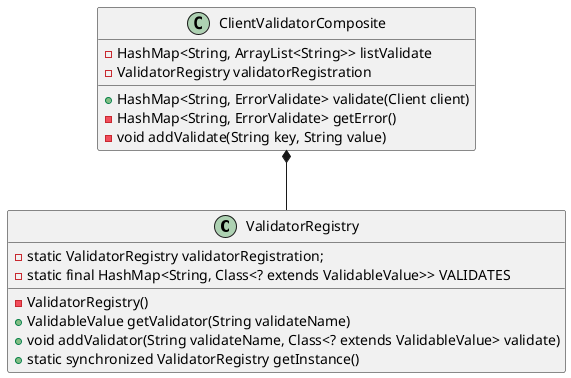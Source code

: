 @startuml
class ValidatorRegistry{
  -static ValidatorRegistry validatorRegistration;
  -static final HashMap<String, Class<? extends ValidableValue>> VALIDATES 
  -ValidatorRegistry() 
  +ValidableValue getValidator(String validateName)
  +void addValidator(String validateName, Class<? extends ValidableValue> validate) 
  +static synchronized ValidatorRegistry getInstance() 
}
class ClientValidatorComposite{
  -HashMap<String, ArrayList<String>> listValidate
  -ValidatorRegistry validatorRegistration
  +HashMap<String, ErrorValidate> validate(Client client)
  -HashMap<String, ErrorValidate> getError()
  -void addValidate(String key, String value)  
}

ClientValidatorComposite *-- ValidatorRegistry
@enduml